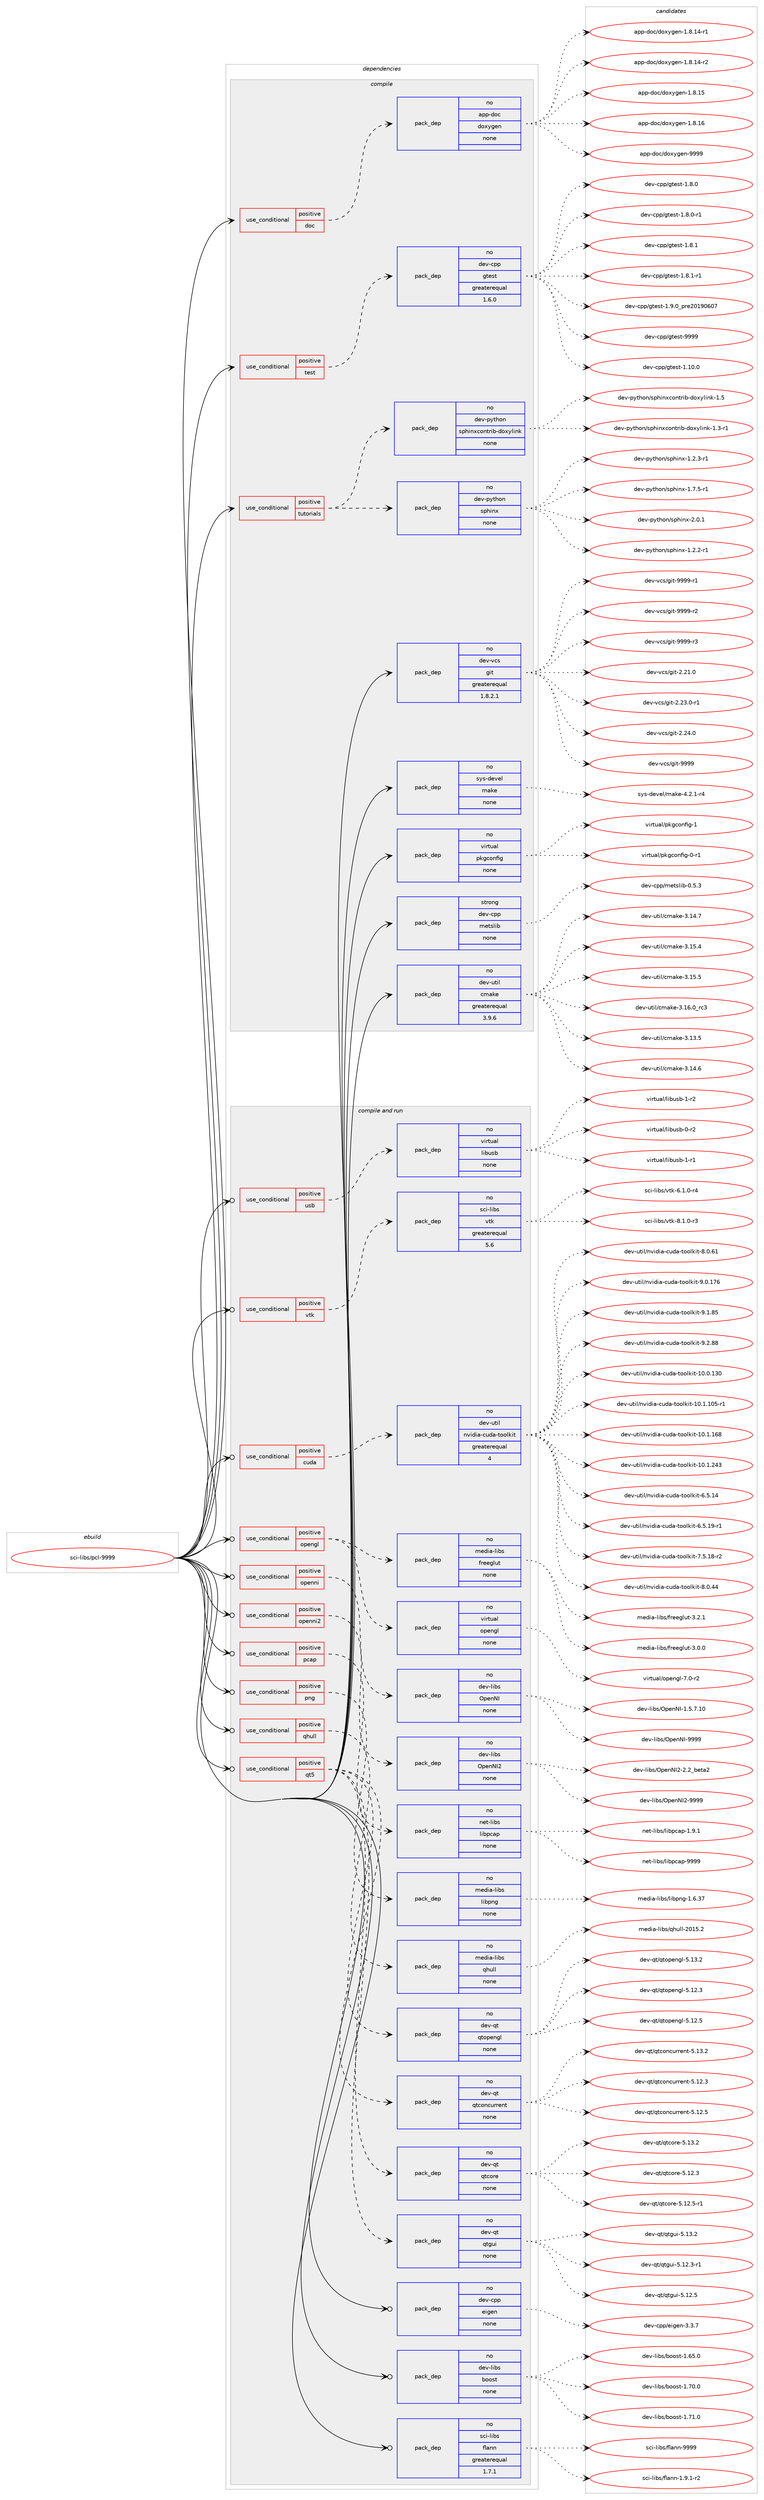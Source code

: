 digraph prolog {

# *************
# Graph options
# *************

newrank=true;
concentrate=true;
compound=true;
graph [rankdir=LR,fontname=Helvetica,fontsize=10,ranksep=1.5];#, ranksep=2.5, nodesep=0.2];
edge  [arrowhead=vee];
node  [fontname=Helvetica,fontsize=10];

# **********
# The ebuild
# **********

subgraph cluster_leftcol {
color=gray;
rank=same;
label=<<i>ebuild</i>>;
id [label="sci-libs/pcl-9999", color=red, width=4, href="../sci-libs/pcl-9999.svg"];
}

# ****************
# The dependencies
# ****************

subgraph cluster_midcol {
color=gray;
label=<<i>dependencies</i>>;
subgraph cluster_compile {
fillcolor="#eeeeee";
style=filled;
label=<<i>compile</i>>;
subgraph cond208588 {
dependency859043 [label=<<TABLE BORDER="0" CELLBORDER="1" CELLSPACING="0" CELLPADDING="4"><TR><TD ROWSPAN="3" CELLPADDING="10">use_conditional</TD></TR><TR><TD>positive</TD></TR><TR><TD>doc</TD></TR></TABLE>>, shape=none, color=red];
subgraph pack635270 {
dependency859044 [label=<<TABLE BORDER="0" CELLBORDER="1" CELLSPACING="0" CELLPADDING="4" WIDTH="220"><TR><TD ROWSPAN="6" CELLPADDING="30">pack_dep</TD></TR><TR><TD WIDTH="110">no</TD></TR><TR><TD>app-doc</TD></TR><TR><TD>doxygen</TD></TR><TR><TD>none</TD></TR><TR><TD></TD></TR></TABLE>>, shape=none, color=blue];
}
dependency859043:e -> dependency859044:w [weight=20,style="dashed",arrowhead="vee"];
}
id:e -> dependency859043:w [weight=20,style="solid",arrowhead="vee"];
subgraph cond208589 {
dependency859045 [label=<<TABLE BORDER="0" CELLBORDER="1" CELLSPACING="0" CELLPADDING="4"><TR><TD ROWSPAN="3" CELLPADDING="10">use_conditional</TD></TR><TR><TD>positive</TD></TR><TR><TD>test</TD></TR></TABLE>>, shape=none, color=red];
subgraph pack635271 {
dependency859046 [label=<<TABLE BORDER="0" CELLBORDER="1" CELLSPACING="0" CELLPADDING="4" WIDTH="220"><TR><TD ROWSPAN="6" CELLPADDING="30">pack_dep</TD></TR><TR><TD WIDTH="110">no</TD></TR><TR><TD>dev-cpp</TD></TR><TR><TD>gtest</TD></TR><TR><TD>greaterequal</TD></TR><TR><TD>1.6.0</TD></TR></TABLE>>, shape=none, color=blue];
}
dependency859045:e -> dependency859046:w [weight=20,style="dashed",arrowhead="vee"];
}
id:e -> dependency859045:w [weight=20,style="solid",arrowhead="vee"];
subgraph cond208590 {
dependency859047 [label=<<TABLE BORDER="0" CELLBORDER="1" CELLSPACING="0" CELLPADDING="4"><TR><TD ROWSPAN="3" CELLPADDING="10">use_conditional</TD></TR><TR><TD>positive</TD></TR><TR><TD>tutorials</TD></TR></TABLE>>, shape=none, color=red];
subgraph pack635272 {
dependency859048 [label=<<TABLE BORDER="0" CELLBORDER="1" CELLSPACING="0" CELLPADDING="4" WIDTH="220"><TR><TD ROWSPAN="6" CELLPADDING="30">pack_dep</TD></TR><TR><TD WIDTH="110">no</TD></TR><TR><TD>dev-python</TD></TR><TR><TD>sphinx</TD></TR><TR><TD>none</TD></TR><TR><TD></TD></TR></TABLE>>, shape=none, color=blue];
}
dependency859047:e -> dependency859048:w [weight=20,style="dashed",arrowhead="vee"];
subgraph pack635273 {
dependency859049 [label=<<TABLE BORDER="0" CELLBORDER="1" CELLSPACING="0" CELLPADDING="4" WIDTH="220"><TR><TD ROWSPAN="6" CELLPADDING="30">pack_dep</TD></TR><TR><TD WIDTH="110">no</TD></TR><TR><TD>dev-python</TD></TR><TR><TD>sphinxcontrib-doxylink</TD></TR><TR><TD>none</TD></TR><TR><TD></TD></TR></TABLE>>, shape=none, color=blue];
}
dependency859047:e -> dependency859049:w [weight=20,style="dashed",arrowhead="vee"];
}
id:e -> dependency859047:w [weight=20,style="solid",arrowhead="vee"];
subgraph pack635274 {
dependency859050 [label=<<TABLE BORDER="0" CELLBORDER="1" CELLSPACING="0" CELLPADDING="4" WIDTH="220"><TR><TD ROWSPAN="6" CELLPADDING="30">pack_dep</TD></TR><TR><TD WIDTH="110">no</TD></TR><TR><TD>dev-util</TD></TR><TR><TD>cmake</TD></TR><TR><TD>greaterequal</TD></TR><TR><TD>3.9.6</TD></TR></TABLE>>, shape=none, color=blue];
}
id:e -> dependency859050:w [weight=20,style="solid",arrowhead="vee"];
subgraph pack635275 {
dependency859051 [label=<<TABLE BORDER="0" CELLBORDER="1" CELLSPACING="0" CELLPADDING="4" WIDTH="220"><TR><TD ROWSPAN="6" CELLPADDING="30">pack_dep</TD></TR><TR><TD WIDTH="110">no</TD></TR><TR><TD>dev-vcs</TD></TR><TR><TD>git</TD></TR><TR><TD>greaterequal</TD></TR><TR><TD>1.8.2.1</TD></TR></TABLE>>, shape=none, color=blue];
}
id:e -> dependency859051:w [weight=20,style="solid",arrowhead="vee"];
subgraph pack635276 {
dependency859052 [label=<<TABLE BORDER="0" CELLBORDER="1" CELLSPACING="0" CELLPADDING="4" WIDTH="220"><TR><TD ROWSPAN="6" CELLPADDING="30">pack_dep</TD></TR><TR><TD WIDTH="110">no</TD></TR><TR><TD>sys-devel</TD></TR><TR><TD>make</TD></TR><TR><TD>none</TD></TR><TR><TD></TD></TR></TABLE>>, shape=none, color=blue];
}
id:e -> dependency859052:w [weight=20,style="solid",arrowhead="vee"];
subgraph pack635277 {
dependency859053 [label=<<TABLE BORDER="0" CELLBORDER="1" CELLSPACING="0" CELLPADDING="4" WIDTH="220"><TR><TD ROWSPAN="6" CELLPADDING="30">pack_dep</TD></TR><TR><TD WIDTH="110">no</TD></TR><TR><TD>virtual</TD></TR><TR><TD>pkgconfig</TD></TR><TR><TD>none</TD></TR><TR><TD></TD></TR></TABLE>>, shape=none, color=blue];
}
id:e -> dependency859053:w [weight=20,style="solid",arrowhead="vee"];
subgraph pack635278 {
dependency859054 [label=<<TABLE BORDER="0" CELLBORDER="1" CELLSPACING="0" CELLPADDING="4" WIDTH="220"><TR><TD ROWSPAN="6" CELLPADDING="30">pack_dep</TD></TR><TR><TD WIDTH="110">strong</TD></TR><TR><TD>dev-cpp</TD></TR><TR><TD>metslib</TD></TR><TR><TD>none</TD></TR><TR><TD></TD></TR></TABLE>>, shape=none, color=blue];
}
id:e -> dependency859054:w [weight=20,style="solid",arrowhead="vee"];
}
subgraph cluster_compileandrun {
fillcolor="#eeeeee";
style=filled;
label=<<i>compile and run</i>>;
subgraph cond208591 {
dependency859055 [label=<<TABLE BORDER="0" CELLBORDER="1" CELLSPACING="0" CELLPADDING="4"><TR><TD ROWSPAN="3" CELLPADDING="10">use_conditional</TD></TR><TR><TD>positive</TD></TR><TR><TD>cuda</TD></TR></TABLE>>, shape=none, color=red];
subgraph pack635279 {
dependency859056 [label=<<TABLE BORDER="0" CELLBORDER="1" CELLSPACING="0" CELLPADDING="4" WIDTH="220"><TR><TD ROWSPAN="6" CELLPADDING="30">pack_dep</TD></TR><TR><TD WIDTH="110">no</TD></TR><TR><TD>dev-util</TD></TR><TR><TD>nvidia-cuda-toolkit</TD></TR><TR><TD>greaterequal</TD></TR><TR><TD>4</TD></TR></TABLE>>, shape=none, color=blue];
}
dependency859055:e -> dependency859056:w [weight=20,style="dashed",arrowhead="vee"];
}
id:e -> dependency859055:w [weight=20,style="solid",arrowhead="odotvee"];
subgraph cond208592 {
dependency859057 [label=<<TABLE BORDER="0" CELLBORDER="1" CELLSPACING="0" CELLPADDING="4"><TR><TD ROWSPAN="3" CELLPADDING="10">use_conditional</TD></TR><TR><TD>positive</TD></TR><TR><TD>opengl</TD></TR></TABLE>>, shape=none, color=red];
subgraph pack635280 {
dependency859058 [label=<<TABLE BORDER="0" CELLBORDER="1" CELLSPACING="0" CELLPADDING="4" WIDTH="220"><TR><TD ROWSPAN="6" CELLPADDING="30">pack_dep</TD></TR><TR><TD WIDTH="110">no</TD></TR><TR><TD>virtual</TD></TR><TR><TD>opengl</TD></TR><TR><TD>none</TD></TR><TR><TD></TD></TR></TABLE>>, shape=none, color=blue];
}
dependency859057:e -> dependency859058:w [weight=20,style="dashed",arrowhead="vee"];
subgraph pack635281 {
dependency859059 [label=<<TABLE BORDER="0" CELLBORDER="1" CELLSPACING="0" CELLPADDING="4" WIDTH="220"><TR><TD ROWSPAN="6" CELLPADDING="30">pack_dep</TD></TR><TR><TD WIDTH="110">no</TD></TR><TR><TD>media-libs</TD></TR><TR><TD>freeglut</TD></TR><TR><TD>none</TD></TR><TR><TD></TD></TR></TABLE>>, shape=none, color=blue];
}
dependency859057:e -> dependency859059:w [weight=20,style="dashed",arrowhead="vee"];
}
id:e -> dependency859057:w [weight=20,style="solid",arrowhead="odotvee"];
subgraph cond208593 {
dependency859060 [label=<<TABLE BORDER="0" CELLBORDER="1" CELLSPACING="0" CELLPADDING="4"><TR><TD ROWSPAN="3" CELLPADDING="10">use_conditional</TD></TR><TR><TD>positive</TD></TR><TR><TD>openni</TD></TR></TABLE>>, shape=none, color=red];
subgraph pack635282 {
dependency859061 [label=<<TABLE BORDER="0" CELLBORDER="1" CELLSPACING="0" CELLPADDING="4" WIDTH="220"><TR><TD ROWSPAN="6" CELLPADDING="30">pack_dep</TD></TR><TR><TD WIDTH="110">no</TD></TR><TR><TD>dev-libs</TD></TR><TR><TD>OpenNI</TD></TR><TR><TD>none</TD></TR><TR><TD></TD></TR></TABLE>>, shape=none, color=blue];
}
dependency859060:e -> dependency859061:w [weight=20,style="dashed",arrowhead="vee"];
}
id:e -> dependency859060:w [weight=20,style="solid",arrowhead="odotvee"];
subgraph cond208594 {
dependency859062 [label=<<TABLE BORDER="0" CELLBORDER="1" CELLSPACING="0" CELLPADDING="4"><TR><TD ROWSPAN="3" CELLPADDING="10">use_conditional</TD></TR><TR><TD>positive</TD></TR><TR><TD>openni2</TD></TR></TABLE>>, shape=none, color=red];
subgraph pack635283 {
dependency859063 [label=<<TABLE BORDER="0" CELLBORDER="1" CELLSPACING="0" CELLPADDING="4" WIDTH="220"><TR><TD ROWSPAN="6" CELLPADDING="30">pack_dep</TD></TR><TR><TD WIDTH="110">no</TD></TR><TR><TD>dev-libs</TD></TR><TR><TD>OpenNI2</TD></TR><TR><TD>none</TD></TR><TR><TD></TD></TR></TABLE>>, shape=none, color=blue];
}
dependency859062:e -> dependency859063:w [weight=20,style="dashed",arrowhead="vee"];
}
id:e -> dependency859062:w [weight=20,style="solid",arrowhead="odotvee"];
subgraph cond208595 {
dependency859064 [label=<<TABLE BORDER="0" CELLBORDER="1" CELLSPACING="0" CELLPADDING="4"><TR><TD ROWSPAN="3" CELLPADDING="10">use_conditional</TD></TR><TR><TD>positive</TD></TR><TR><TD>pcap</TD></TR></TABLE>>, shape=none, color=red];
subgraph pack635284 {
dependency859065 [label=<<TABLE BORDER="0" CELLBORDER="1" CELLSPACING="0" CELLPADDING="4" WIDTH="220"><TR><TD ROWSPAN="6" CELLPADDING="30">pack_dep</TD></TR><TR><TD WIDTH="110">no</TD></TR><TR><TD>net-libs</TD></TR><TR><TD>libpcap</TD></TR><TR><TD>none</TD></TR><TR><TD></TD></TR></TABLE>>, shape=none, color=blue];
}
dependency859064:e -> dependency859065:w [weight=20,style="dashed",arrowhead="vee"];
}
id:e -> dependency859064:w [weight=20,style="solid",arrowhead="odotvee"];
subgraph cond208596 {
dependency859066 [label=<<TABLE BORDER="0" CELLBORDER="1" CELLSPACING="0" CELLPADDING="4"><TR><TD ROWSPAN="3" CELLPADDING="10">use_conditional</TD></TR><TR><TD>positive</TD></TR><TR><TD>png</TD></TR></TABLE>>, shape=none, color=red];
subgraph pack635285 {
dependency859067 [label=<<TABLE BORDER="0" CELLBORDER="1" CELLSPACING="0" CELLPADDING="4" WIDTH="220"><TR><TD ROWSPAN="6" CELLPADDING="30">pack_dep</TD></TR><TR><TD WIDTH="110">no</TD></TR><TR><TD>media-libs</TD></TR><TR><TD>libpng</TD></TR><TR><TD>none</TD></TR><TR><TD></TD></TR></TABLE>>, shape=none, color=blue];
}
dependency859066:e -> dependency859067:w [weight=20,style="dashed",arrowhead="vee"];
}
id:e -> dependency859066:w [weight=20,style="solid",arrowhead="odotvee"];
subgraph cond208597 {
dependency859068 [label=<<TABLE BORDER="0" CELLBORDER="1" CELLSPACING="0" CELLPADDING="4"><TR><TD ROWSPAN="3" CELLPADDING="10">use_conditional</TD></TR><TR><TD>positive</TD></TR><TR><TD>qhull</TD></TR></TABLE>>, shape=none, color=red];
subgraph pack635286 {
dependency859069 [label=<<TABLE BORDER="0" CELLBORDER="1" CELLSPACING="0" CELLPADDING="4" WIDTH="220"><TR><TD ROWSPAN="6" CELLPADDING="30">pack_dep</TD></TR><TR><TD WIDTH="110">no</TD></TR><TR><TD>media-libs</TD></TR><TR><TD>qhull</TD></TR><TR><TD>none</TD></TR><TR><TD></TD></TR></TABLE>>, shape=none, color=blue];
}
dependency859068:e -> dependency859069:w [weight=20,style="dashed",arrowhead="vee"];
}
id:e -> dependency859068:w [weight=20,style="solid",arrowhead="odotvee"];
subgraph cond208598 {
dependency859070 [label=<<TABLE BORDER="0" CELLBORDER="1" CELLSPACING="0" CELLPADDING="4"><TR><TD ROWSPAN="3" CELLPADDING="10">use_conditional</TD></TR><TR><TD>positive</TD></TR><TR><TD>qt5</TD></TR></TABLE>>, shape=none, color=red];
subgraph pack635287 {
dependency859071 [label=<<TABLE BORDER="0" CELLBORDER="1" CELLSPACING="0" CELLPADDING="4" WIDTH="220"><TR><TD ROWSPAN="6" CELLPADDING="30">pack_dep</TD></TR><TR><TD WIDTH="110">no</TD></TR><TR><TD>dev-qt</TD></TR><TR><TD>qtgui</TD></TR><TR><TD>none</TD></TR><TR><TD></TD></TR></TABLE>>, shape=none, color=blue];
}
dependency859070:e -> dependency859071:w [weight=20,style="dashed",arrowhead="vee"];
subgraph pack635288 {
dependency859072 [label=<<TABLE BORDER="0" CELLBORDER="1" CELLSPACING="0" CELLPADDING="4" WIDTH="220"><TR><TD ROWSPAN="6" CELLPADDING="30">pack_dep</TD></TR><TR><TD WIDTH="110">no</TD></TR><TR><TD>dev-qt</TD></TR><TR><TD>qtcore</TD></TR><TR><TD>none</TD></TR><TR><TD></TD></TR></TABLE>>, shape=none, color=blue];
}
dependency859070:e -> dependency859072:w [weight=20,style="dashed",arrowhead="vee"];
subgraph pack635289 {
dependency859073 [label=<<TABLE BORDER="0" CELLBORDER="1" CELLSPACING="0" CELLPADDING="4" WIDTH="220"><TR><TD ROWSPAN="6" CELLPADDING="30">pack_dep</TD></TR><TR><TD WIDTH="110">no</TD></TR><TR><TD>dev-qt</TD></TR><TR><TD>qtconcurrent</TD></TR><TR><TD>none</TD></TR><TR><TD></TD></TR></TABLE>>, shape=none, color=blue];
}
dependency859070:e -> dependency859073:w [weight=20,style="dashed",arrowhead="vee"];
subgraph pack635290 {
dependency859074 [label=<<TABLE BORDER="0" CELLBORDER="1" CELLSPACING="0" CELLPADDING="4" WIDTH="220"><TR><TD ROWSPAN="6" CELLPADDING="30">pack_dep</TD></TR><TR><TD WIDTH="110">no</TD></TR><TR><TD>dev-qt</TD></TR><TR><TD>qtopengl</TD></TR><TR><TD>none</TD></TR><TR><TD></TD></TR></TABLE>>, shape=none, color=blue];
}
dependency859070:e -> dependency859074:w [weight=20,style="dashed",arrowhead="vee"];
}
id:e -> dependency859070:w [weight=20,style="solid",arrowhead="odotvee"];
subgraph cond208599 {
dependency859075 [label=<<TABLE BORDER="0" CELLBORDER="1" CELLSPACING="0" CELLPADDING="4"><TR><TD ROWSPAN="3" CELLPADDING="10">use_conditional</TD></TR><TR><TD>positive</TD></TR><TR><TD>usb</TD></TR></TABLE>>, shape=none, color=red];
subgraph pack635291 {
dependency859076 [label=<<TABLE BORDER="0" CELLBORDER="1" CELLSPACING="0" CELLPADDING="4" WIDTH="220"><TR><TD ROWSPAN="6" CELLPADDING="30">pack_dep</TD></TR><TR><TD WIDTH="110">no</TD></TR><TR><TD>virtual</TD></TR><TR><TD>libusb</TD></TR><TR><TD>none</TD></TR><TR><TD></TD></TR></TABLE>>, shape=none, color=blue];
}
dependency859075:e -> dependency859076:w [weight=20,style="dashed",arrowhead="vee"];
}
id:e -> dependency859075:w [weight=20,style="solid",arrowhead="odotvee"];
subgraph cond208600 {
dependency859077 [label=<<TABLE BORDER="0" CELLBORDER="1" CELLSPACING="0" CELLPADDING="4"><TR><TD ROWSPAN="3" CELLPADDING="10">use_conditional</TD></TR><TR><TD>positive</TD></TR><TR><TD>vtk</TD></TR></TABLE>>, shape=none, color=red];
subgraph pack635292 {
dependency859078 [label=<<TABLE BORDER="0" CELLBORDER="1" CELLSPACING="0" CELLPADDING="4" WIDTH="220"><TR><TD ROWSPAN="6" CELLPADDING="30">pack_dep</TD></TR><TR><TD WIDTH="110">no</TD></TR><TR><TD>sci-libs</TD></TR><TR><TD>vtk</TD></TR><TR><TD>greaterequal</TD></TR><TR><TD>5.6</TD></TR></TABLE>>, shape=none, color=blue];
}
dependency859077:e -> dependency859078:w [weight=20,style="dashed",arrowhead="vee"];
}
id:e -> dependency859077:w [weight=20,style="solid",arrowhead="odotvee"];
subgraph pack635293 {
dependency859079 [label=<<TABLE BORDER="0" CELLBORDER="1" CELLSPACING="0" CELLPADDING="4" WIDTH="220"><TR><TD ROWSPAN="6" CELLPADDING="30">pack_dep</TD></TR><TR><TD WIDTH="110">no</TD></TR><TR><TD>dev-cpp</TD></TR><TR><TD>eigen</TD></TR><TR><TD>none</TD></TR><TR><TD></TD></TR></TABLE>>, shape=none, color=blue];
}
id:e -> dependency859079:w [weight=20,style="solid",arrowhead="odotvee"];
subgraph pack635294 {
dependency859080 [label=<<TABLE BORDER="0" CELLBORDER="1" CELLSPACING="0" CELLPADDING="4" WIDTH="220"><TR><TD ROWSPAN="6" CELLPADDING="30">pack_dep</TD></TR><TR><TD WIDTH="110">no</TD></TR><TR><TD>dev-libs</TD></TR><TR><TD>boost</TD></TR><TR><TD>none</TD></TR><TR><TD></TD></TR></TABLE>>, shape=none, color=blue];
}
id:e -> dependency859080:w [weight=20,style="solid",arrowhead="odotvee"];
subgraph pack635295 {
dependency859081 [label=<<TABLE BORDER="0" CELLBORDER="1" CELLSPACING="0" CELLPADDING="4" WIDTH="220"><TR><TD ROWSPAN="6" CELLPADDING="30">pack_dep</TD></TR><TR><TD WIDTH="110">no</TD></TR><TR><TD>sci-libs</TD></TR><TR><TD>flann</TD></TR><TR><TD>greaterequal</TD></TR><TR><TD>1.7.1</TD></TR></TABLE>>, shape=none, color=blue];
}
id:e -> dependency859081:w [weight=20,style="solid",arrowhead="odotvee"];
}
subgraph cluster_run {
fillcolor="#eeeeee";
style=filled;
label=<<i>run</i>>;
}
}

# **************
# The candidates
# **************

subgraph cluster_choices {
rank=same;
color=gray;
label=<<i>candidates</i>>;

subgraph choice635270 {
color=black;
nodesep=1;
choice97112112451001119947100111120121103101110454946564649524511449 [label="app-doc/doxygen-1.8.14-r1", color=red, width=4,href="../app-doc/doxygen-1.8.14-r1.svg"];
choice97112112451001119947100111120121103101110454946564649524511450 [label="app-doc/doxygen-1.8.14-r2", color=red, width=4,href="../app-doc/doxygen-1.8.14-r2.svg"];
choice9711211245100111994710011112012110310111045494656464953 [label="app-doc/doxygen-1.8.15", color=red, width=4,href="../app-doc/doxygen-1.8.15.svg"];
choice9711211245100111994710011112012110310111045494656464954 [label="app-doc/doxygen-1.8.16", color=red, width=4,href="../app-doc/doxygen-1.8.16.svg"];
choice971121124510011199471001111201211031011104557575757 [label="app-doc/doxygen-9999", color=red, width=4,href="../app-doc/doxygen-9999.svg"];
dependency859044:e -> choice97112112451001119947100111120121103101110454946564649524511449:w [style=dotted,weight="100"];
dependency859044:e -> choice97112112451001119947100111120121103101110454946564649524511450:w [style=dotted,weight="100"];
dependency859044:e -> choice9711211245100111994710011112012110310111045494656464953:w [style=dotted,weight="100"];
dependency859044:e -> choice9711211245100111994710011112012110310111045494656464954:w [style=dotted,weight="100"];
dependency859044:e -> choice971121124510011199471001111201211031011104557575757:w [style=dotted,weight="100"];
}
subgraph choice635271 {
color=black;
nodesep=1;
choice10010111845991121124710311610111511645494649484648 [label="dev-cpp/gtest-1.10.0", color=red, width=4,href="../dev-cpp/gtest-1.10.0.svg"];
choice100101118459911211247103116101115116454946564648 [label="dev-cpp/gtest-1.8.0", color=red, width=4,href="../dev-cpp/gtest-1.8.0.svg"];
choice1001011184599112112471031161011151164549465646484511449 [label="dev-cpp/gtest-1.8.0-r1", color=red, width=4,href="../dev-cpp/gtest-1.8.0-r1.svg"];
choice100101118459911211247103116101115116454946564649 [label="dev-cpp/gtest-1.8.1", color=red, width=4,href="../dev-cpp/gtest-1.8.1.svg"];
choice1001011184599112112471031161011151164549465646494511449 [label="dev-cpp/gtest-1.8.1-r1", color=red, width=4,href="../dev-cpp/gtest-1.8.1-r1.svg"];
choice100101118459911211247103116101115116454946574648951121141015048495748544855 [label="dev-cpp/gtest-1.9.0_pre20190607", color=red, width=4,href="../dev-cpp/gtest-1.9.0_pre20190607.svg"];
choice1001011184599112112471031161011151164557575757 [label="dev-cpp/gtest-9999", color=red, width=4,href="../dev-cpp/gtest-9999.svg"];
dependency859046:e -> choice10010111845991121124710311610111511645494649484648:w [style=dotted,weight="100"];
dependency859046:e -> choice100101118459911211247103116101115116454946564648:w [style=dotted,weight="100"];
dependency859046:e -> choice1001011184599112112471031161011151164549465646484511449:w [style=dotted,weight="100"];
dependency859046:e -> choice100101118459911211247103116101115116454946564649:w [style=dotted,weight="100"];
dependency859046:e -> choice1001011184599112112471031161011151164549465646494511449:w [style=dotted,weight="100"];
dependency859046:e -> choice100101118459911211247103116101115116454946574648951121141015048495748544855:w [style=dotted,weight="100"];
dependency859046:e -> choice1001011184599112112471031161011151164557575757:w [style=dotted,weight="100"];
}
subgraph choice635272 {
color=black;
nodesep=1;
choice10010111845112121116104111110471151121041051101204549465046504511449 [label="dev-python/sphinx-1.2.2-r1", color=red, width=4,href="../dev-python/sphinx-1.2.2-r1.svg"];
choice10010111845112121116104111110471151121041051101204549465046514511449 [label="dev-python/sphinx-1.2.3-r1", color=red, width=4,href="../dev-python/sphinx-1.2.3-r1.svg"];
choice10010111845112121116104111110471151121041051101204549465546534511449 [label="dev-python/sphinx-1.7.5-r1", color=red, width=4,href="../dev-python/sphinx-1.7.5-r1.svg"];
choice1001011184511212111610411111047115112104105110120455046484649 [label="dev-python/sphinx-2.0.1", color=red, width=4,href="../dev-python/sphinx-2.0.1.svg"];
dependency859048:e -> choice10010111845112121116104111110471151121041051101204549465046504511449:w [style=dotted,weight="100"];
dependency859048:e -> choice10010111845112121116104111110471151121041051101204549465046514511449:w [style=dotted,weight="100"];
dependency859048:e -> choice10010111845112121116104111110471151121041051101204549465546534511449:w [style=dotted,weight="100"];
dependency859048:e -> choice1001011184511212111610411111047115112104105110120455046484649:w [style=dotted,weight="100"];
}
subgraph choice635273 {
color=black;
nodesep=1;
choice1001011184511212111610411111047115112104105110120991111101161141059845100111120121108105110107454946514511449 [label="dev-python/sphinxcontrib-doxylink-1.3-r1", color=red, width=4,href="../dev-python/sphinxcontrib-doxylink-1.3-r1.svg"];
choice100101118451121211161041111104711511210410511012099111110116114105984510011112012110810511010745494653 [label="dev-python/sphinxcontrib-doxylink-1.5", color=red, width=4,href="../dev-python/sphinxcontrib-doxylink-1.5.svg"];
dependency859049:e -> choice1001011184511212111610411111047115112104105110120991111101161141059845100111120121108105110107454946514511449:w [style=dotted,weight="100"];
dependency859049:e -> choice100101118451121211161041111104711511210410511012099111110116114105984510011112012110810511010745494653:w [style=dotted,weight="100"];
}
subgraph choice635274 {
color=black;
nodesep=1;
choice1001011184511711610510847991099710710145514649514653 [label="dev-util/cmake-3.13.5", color=red, width=4,href="../dev-util/cmake-3.13.5.svg"];
choice1001011184511711610510847991099710710145514649524654 [label="dev-util/cmake-3.14.6", color=red, width=4,href="../dev-util/cmake-3.14.6.svg"];
choice1001011184511711610510847991099710710145514649524655 [label="dev-util/cmake-3.14.7", color=red, width=4,href="../dev-util/cmake-3.14.7.svg"];
choice1001011184511711610510847991099710710145514649534652 [label="dev-util/cmake-3.15.4", color=red, width=4,href="../dev-util/cmake-3.15.4.svg"];
choice1001011184511711610510847991099710710145514649534653 [label="dev-util/cmake-3.15.5", color=red, width=4,href="../dev-util/cmake-3.15.5.svg"];
choice1001011184511711610510847991099710710145514649544648951149951 [label="dev-util/cmake-3.16.0_rc3", color=red, width=4,href="../dev-util/cmake-3.16.0_rc3.svg"];
dependency859050:e -> choice1001011184511711610510847991099710710145514649514653:w [style=dotted,weight="100"];
dependency859050:e -> choice1001011184511711610510847991099710710145514649524654:w [style=dotted,weight="100"];
dependency859050:e -> choice1001011184511711610510847991099710710145514649524655:w [style=dotted,weight="100"];
dependency859050:e -> choice1001011184511711610510847991099710710145514649534652:w [style=dotted,weight="100"];
dependency859050:e -> choice1001011184511711610510847991099710710145514649534653:w [style=dotted,weight="100"];
dependency859050:e -> choice1001011184511711610510847991099710710145514649544648951149951:w [style=dotted,weight="100"];
}
subgraph choice635275 {
color=black;
nodesep=1;
choice10010111845118991154710310511645504650494648 [label="dev-vcs/git-2.21.0", color=red, width=4,href="../dev-vcs/git-2.21.0.svg"];
choice100101118451189911547103105116455046505146484511449 [label="dev-vcs/git-2.23.0-r1", color=red, width=4,href="../dev-vcs/git-2.23.0-r1.svg"];
choice10010111845118991154710310511645504650524648 [label="dev-vcs/git-2.24.0", color=red, width=4,href="../dev-vcs/git-2.24.0.svg"];
choice1001011184511899115471031051164557575757 [label="dev-vcs/git-9999", color=red, width=4,href="../dev-vcs/git-9999.svg"];
choice10010111845118991154710310511645575757574511449 [label="dev-vcs/git-9999-r1", color=red, width=4,href="../dev-vcs/git-9999-r1.svg"];
choice10010111845118991154710310511645575757574511450 [label="dev-vcs/git-9999-r2", color=red, width=4,href="../dev-vcs/git-9999-r2.svg"];
choice10010111845118991154710310511645575757574511451 [label="dev-vcs/git-9999-r3", color=red, width=4,href="../dev-vcs/git-9999-r3.svg"];
dependency859051:e -> choice10010111845118991154710310511645504650494648:w [style=dotted,weight="100"];
dependency859051:e -> choice100101118451189911547103105116455046505146484511449:w [style=dotted,weight="100"];
dependency859051:e -> choice10010111845118991154710310511645504650524648:w [style=dotted,weight="100"];
dependency859051:e -> choice1001011184511899115471031051164557575757:w [style=dotted,weight="100"];
dependency859051:e -> choice10010111845118991154710310511645575757574511449:w [style=dotted,weight="100"];
dependency859051:e -> choice10010111845118991154710310511645575757574511450:w [style=dotted,weight="100"];
dependency859051:e -> choice10010111845118991154710310511645575757574511451:w [style=dotted,weight="100"];
}
subgraph choice635276 {
color=black;
nodesep=1;
choice1151211154510010111810110847109971071014552465046494511452 [label="sys-devel/make-4.2.1-r4", color=red, width=4,href="../sys-devel/make-4.2.1-r4.svg"];
dependency859052:e -> choice1151211154510010111810110847109971071014552465046494511452:w [style=dotted,weight="100"];
}
subgraph choice635277 {
color=black;
nodesep=1;
choice11810511411611797108471121071039911111010210510345484511449 [label="virtual/pkgconfig-0-r1", color=red, width=4,href="../virtual/pkgconfig-0-r1.svg"];
choice1181051141161179710847112107103991111101021051034549 [label="virtual/pkgconfig-1", color=red, width=4,href="../virtual/pkgconfig-1.svg"];
dependency859053:e -> choice11810511411611797108471121071039911111010210510345484511449:w [style=dotted,weight="100"];
dependency859053:e -> choice1181051141161179710847112107103991111101021051034549:w [style=dotted,weight="100"];
}
subgraph choice635278 {
color=black;
nodesep=1;
choice10010111845991121124710910111611510810598454846534651 [label="dev-cpp/metslib-0.5.3", color=red, width=4,href="../dev-cpp/metslib-0.5.3.svg"];
dependency859054:e -> choice10010111845991121124710910111611510810598454846534651:w [style=dotted,weight="100"];
}
subgraph choice635279 {
color=black;
nodesep=1;
choice10010111845117116105108471101181051001059745991171009745116111111108107105116454948464846495148 [label="dev-util/nvidia-cuda-toolkit-10.0.130", color=red, width=4,href="../dev-util/nvidia-cuda-toolkit-10.0.130.svg"];
choice100101118451171161051084711011810510010597459911710097451161111111081071051164549484649464948534511449 [label="dev-util/nvidia-cuda-toolkit-10.1.105-r1", color=red, width=4,href="../dev-util/nvidia-cuda-toolkit-10.1.105-r1.svg"];
choice10010111845117116105108471101181051001059745991171009745116111111108107105116454948464946495456 [label="dev-util/nvidia-cuda-toolkit-10.1.168", color=red, width=4,href="../dev-util/nvidia-cuda-toolkit-10.1.168.svg"];
choice10010111845117116105108471101181051001059745991171009745116111111108107105116454948464946505251 [label="dev-util/nvidia-cuda-toolkit-10.1.243", color=red, width=4,href="../dev-util/nvidia-cuda-toolkit-10.1.243.svg"];
choice1001011184511711610510847110118105100105974599117100974511611111110810710511645544653464952 [label="dev-util/nvidia-cuda-toolkit-6.5.14", color=red, width=4,href="../dev-util/nvidia-cuda-toolkit-6.5.14.svg"];
choice10010111845117116105108471101181051001059745991171009745116111111108107105116455446534649574511449 [label="dev-util/nvidia-cuda-toolkit-6.5.19-r1", color=red, width=4,href="../dev-util/nvidia-cuda-toolkit-6.5.19-r1.svg"];
choice10010111845117116105108471101181051001059745991171009745116111111108107105116455546534649564511450 [label="dev-util/nvidia-cuda-toolkit-7.5.18-r2", color=red, width=4,href="../dev-util/nvidia-cuda-toolkit-7.5.18-r2.svg"];
choice1001011184511711610510847110118105100105974599117100974511611111110810710511645564648465252 [label="dev-util/nvidia-cuda-toolkit-8.0.44", color=red, width=4,href="../dev-util/nvidia-cuda-toolkit-8.0.44.svg"];
choice1001011184511711610510847110118105100105974599117100974511611111110810710511645564648465449 [label="dev-util/nvidia-cuda-toolkit-8.0.61", color=red, width=4,href="../dev-util/nvidia-cuda-toolkit-8.0.61.svg"];
choice100101118451171161051084711011810510010597459911710097451161111111081071051164557464846495554 [label="dev-util/nvidia-cuda-toolkit-9.0.176", color=red, width=4,href="../dev-util/nvidia-cuda-toolkit-9.0.176.svg"];
choice1001011184511711610510847110118105100105974599117100974511611111110810710511645574649465653 [label="dev-util/nvidia-cuda-toolkit-9.1.85", color=red, width=4,href="../dev-util/nvidia-cuda-toolkit-9.1.85.svg"];
choice1001011184511711610510847110118105100105974599117100974511611111110810710511645574650465656 [label="dev-util/nvidia-cuda-toolkit-9.2.88", color=red, width=4,href="../dev-util/nvidia-cuda-toolkit-9.2.88.svg"];
dependency859056:e -> choice10010111845117116105108471101181051001059745991171009745116111111108107105116454948464846495148:w [style=dotted,weight="100"];
dependency859056:e -> choice100101118451171161051084711011810510010597459911710097451161111111081071051164549484649464948534511449:w [style=dotted,weight="100"];
dependency859056:e -> choice10010111845117116105108471101181051001059745991171009745116111111108107105116454948464946495456:w [style=dotted,weight="100"];
dependency859056:e -> choice10010111845117116105108471101181051001059745991171009745116111111108107105116454948464946505251:w [style=dotted,weight="100"];
dependency859056:e -> choice1001011184511711610510847110118105100105974599117100974511611111110810710511645544653464952:w [style=dotted,weight="100"];
dependency859056:e -> choice10010111845117116105108471101181051001059745991171009745116111111108107105116455446534649574511449:w [style=dotted,weight="100"];
dependency859056:e -> choice10010111845117116105108471101181051001059745991171009745116111111108107105116455546534649564511450:w [style=dotted,weight="100"];
dependency859056:e -> choice1001011184511711610510847110118105100105974599117100974511611111110810710511645564648465252:w [style=dotted,weight="100"];
dependency859056:e -> choice1001011184511711610510847110118105100105974599117100974511611111110810710511645564648465449:w [style=dotted,weight="100"];
dependency859056:e -> choice100101118451171161051084711011810510010597459911710097451161111111081071051164557464846495554:w [style=dotted,weight="100"];
dependency859056:e -> choice1001011184511711610510847110118105100105974599117100974511611111110810710511645574649465653:w [style=dotted,weight="100"];
dependency859056:e -> choice1001011184511711610510847110118105100105974599117100974511611111110810710511645574650465656:w [style=dotted,weight="100"];
}
subgraph choice635280 {
color=black;
nodesep=1;
choice1181051141161179710847111112101110103108455546484511450 [label="virtual/opengl-7.0-r2", color=red, width=4,href="../virtual/opengl-7.0-r2.svg"];
dependency859058:e -> choice1181051141161179710847111112101110103108455546484511450:w [style=dotted,weight="100"];
}
subgraph choice635281 {
color=black;
nodesep=1;
choice10910110010597451081059811547102114101101103108117116455146484648 [label="media-libs/freeglut-3.0.0", color=red, width=4,href="../media-libs/freeglut-3.0.0.svg"];
choice10910110010597451081059811547102114101101103108117116455146504649 [label="media-libs/freeglut-3.2.1", color=red, width=4,href="../media-libs/freeglut-3.2.1.svg"];
dependency859059:e -> choice10910110010597451081059811547102114101101103108117116455146484648:w [style=dotted,weight="100"];
dependency859059:e -> choice10910110010597451081059811547102114101101103108117116455146504649:w [style=dotted,weight="100"];
}
subgraph choice635282 {
color=black;
nodesep=1;
choice100101118451081059811547791121011107873454946534655464948 [label="dev-libs/OpenNI-1.5.7.10", color=red, width=4,href="../dev-libs/OpenNI-1.5.7.10.svg"];
choice1001011184510810598115477911210111078734557575757 [label="dev-libs/OpenNI-9999", color=red, width=4,href="../dev-libs/OpenNI-9999.svg"];
dependency859061:e -> choice100101118451081059811547791121011107873454946534655464948:w [style=dotted,weight="100"];
dependency859061:e -> choice1001011184510810598115477911210111078734557575757:w [style=dotted,weight="100"];
}
subgraph choice635283 {
color=black;
nodesep=1;
choice100101118451081059811547791121011107873504550465095981011169750 [label="dev-libs/OpenNI2-2.2_beta2", color=red, width=4,href="../dev-libs/OpenNI2-2.2_beta2.svg"];
choice100101118451081059811547791121011107873504557575757 [label="dev-libs/OpenNI2-9999", color=red, width=4,href="../dev-libs/OpenNI2-9999.svg"];
dependency859063:e -> choice100101118451081059811547791121011107873504550465095981011169750:w [style=dotted,weight="100"];
dependency859063:e -> choice100101118451081059811547791121011107873504557575757:w [style=dotted,weight="100"];
}
subgraph choice635284 {
color=black;
nodesep=1;
choice110101116451081059811547108105981129997112454946574649 [label="net-libs/libpcap-1.9.1", color=red, width=4,href="../net-libs/libpcap-1.9.1.svg"];
choice1101011164510810598115471081059811299971124557575757 [label="net-libs/libpcap-9999", color=red, width=4,href="../net-libs/libpcap-9999.svg"];
dependency859065:e -> choice110101116451081059811547108105981129997112454946574649:w [style=dotted,weight="100"];
dependency859065:e -> choice1101011164510810598115471081059811299971124557575757:w [style=dotted,weight="100"];
}
subgraph choice635285 {
color=black;
nodesep=1;
choice109101100105974510810598115471081059811211010345494654465155 [label="media-libs/libpng-1.6.37", color=red, width=4,href="../media-libs/libpng-1.6.37.svg"];
dependency859067:e -> choice109101100105974510810598115471081059811211010345494654465155:w [style=dotted,weight="100"];
}
subgraph choice635286 {
color=black;
nodesep=1;
choice1091011001059745108105981154711310411710810845504849534650 [label="media-libs/qhull-2015.2", color=red, width=4,href="../media-libs/qhull-2015.2.svg"];
dependency859069:e -> choice1091011001059745108105981154711310411710810845504849534650:w [style=dotted,weight="100"];
}
subgraph choice635287 {
color=black;
nodesep=1;
choice1001011184511311647113116103117105455346495046514511449 [label="dev-qt/qtgui-5.12.3-r1", color=red, width=4,href="../dev-qt/qtgui-5.12.3-r1.svg"];
choice100101118451131164711311610311710545534649504653 [label="dev-qt/qtgui-5.12.5", color=red, width=4,href="../dev-qt/qtgui-5.12.5.svg"];
choice100101118451131164711311610311710545534649514650 [label="dev-qt/qtgui-5.13.2", color=red, width=4,href="../dev-qt/qtgui-5.13.2.svg"];
dependency859071:e -> choice1001011184511311647113116103117105455346495046514511449:w [style=dotted,weight="100"];
dependency859071:e -> choice100101118451131164711311610311710545534649504653:w [style=dotted,weight="100"];
dependency859071:e -> choice100101118451131164711311610311710545534649514650:w [style=dotted,weight="100"];
}
subgraph choice635288 {
color=black;
nodesep=1;
choice10010111845113116471131169911111410145534649504651 [label="dev-qt/qtcore-5.12.3", color=red, width=4,href="../dev-qt/qtcore-5.12.3.svg"];
choice100101118451131164711311699111114101455346495046534511449 [label="dev-qt/qtcore-5.12.5-r1", color=red, width=4,href="../dev-qt/qtcore-5.12.5-r1.svg"];
choice10010111845113116471131169911111410145534649514650 [label="dev-qt/qtcore-5.13.2", color=red, width=4,href="../dev-qt/qtcore-5.13.2.svg"];
dependency859072:e -> choice10010111845113116471131169911111410145534649504651:w [style=dotted,weight="100"];
dependency859072:e -> choice100101118451131164711311699111114101455346495046534511449:w [style=dotted,weight="100"];
dependency859072:e -> choice10010111845113116471131169911111410145534649514650:w [style=dotted,weight="100"];
}
subgraph choice635289 {
color=black;
nodesep=1;
choice1001011184511311647113116991111109911711411410111011645534649504651 [label="dev-qt/qtconcurrent-5.12.3", color=red, width=4,href="../dev-qt/qtconcurrent-5.12.3.svg"];
choice1001011184511311647113116991111109911711411410111011645534649504653 [label="dev-qt/qtconcurrent-5.12.5", color=red, width=4,href="../dev-qt/qtconcurrent-5.12.5.svg"];
choice1001011184511311647113116991111109911711411410111011645534649514650 [label="dev-qt/qtconcurrent-5.13.2", color=red, width=4,href="../dev-qt/qtconcurrent-5.13.2.svg"];
dependency859073:e -> choice1001011184511311647113116991111109911711411410111011645534649504651:w [style=dotted,weight="100"];
dependency859073:e -> choice1001011184511311647113116991111109911711411410111011645534649504653:w [style=dotted,weight="100"];
dependency859073:e -> choice1001011184511311647113116991111109911711411410111011645534649514650:w [style=dotted,weight="100"];
}
subgraph choice635290 {
color=black;
nodesep=1;
choice100101118451131164711311611111210111010310845534649504651 [label="dev-qt/qtopengl-5.12.3", color=red, width=4,href="../dev-qt/qtopengl-5.12.3.svg"];
choice100101118451131164711311611111210111010310845534649504653 [label="dev-qt/qtopengl-5.12.5", color=red, width=4,href="../dev-qt/qtopengl-5.12.5.svg"];
choice100101118451131164711311611111210111010310845534649514650 [label="dev-qt/qtopengl-5.13.2", color=red, width=4,href="../dev-qt/qtopengl-5.13.2.svg"];
dependency859074:e -> choice100101118451131164711311611111210111010310845534649504651:w [style=dotted,weight="100"];
dependency859074:e -> choice100101118451131164711311611111210111010310845534649504653:w [style=dotted,weight="100"];
dependency859074:e -> choice100101118451131164711311611111210111010310845534649514650:w [style=dotted,weight="100"];
}
subgraph choice635291 {
color=black;
nodesep=1;
choice1181051141161179710847108105981171159845484511450 [label="virtual/libusb-0-r2", color=red, width=4,href="../virtual/libusb-0-r2.svg"];
choice1181051141161179710847108105981171159845494511449 [label="virtual/libusb-1-r1", color=red, width=4,href="../virtual/libusb-1-r1.svg"];
choice1181051141161179710847108105981171159845494511450 [label="virtual/libusb-1-r2", color=red, width=4,href="../virtual/libusb-1-r2.svg"];
dependency859076:e -> choice1181051141161179710847108105981171159845484511450:w [style=dotted,weight="100"];
dependency859076:e -> choice1181051141161179710847108105981171159845494511449:w [style=dotted,weight="100"];
dependency859076:e -> choice1181051141161179710847108105981171159845494511450:w [style=dotted,weight="100"];
}
subgraph choice635292 {
color=black;
nodesep=1;
choice115991054510810598115471181161074554464946484511452 [label="sci-libs/vtk-6.1.0-r4", color=red, width=4,href="../sci-libs/vtk-6.1.0-r4.svg"];
choice115991054510810598115471181161074556464946484511451 [label="sci-libs/vtk-8.1.0-r3", color=red, width=4,href="../sci-libs/vtk-8.1.0-r3.svg"];
dependency859078:e -> choice115991054510810598115471181161074554464946484511452:w [style=dotted,weight="100"];
dependency859078:e -> choice115991054510810598115471181161074556464946484511451:w [style=dotted,weight="100"];
}
subgraph choice635293 {
color=black;
nodesep=1;
choice100101118459911211247101105103101110455146514655 [label="dev-cpp/eigen-3.3.7", color=red, width=4,href="../dev-cpp/eigen-3.3.7.svg"];
dependency859079:e -> choice100101118459911211247101105103101110455146514655:w [style=dotted,weight="100"];
}
subgraph choice635294 {
color=black;
nodesep=1;
choice1001011184510810598115479811111111511645494654534648 [label="dev-libs/boost-1.65.0", color=red, width=4,href="../dev-libs/boost-1.65.0.svg"];
choice1001011184510810598115479811111111511645494655484648 [label="dev-libs/boost-1.70.0", color=red, width=4,href="../dev-libs/boost-1.70.0.svg"];
choice1001011184510810598115479811111111511645494655494648 [label="dev-libs/boost-1.71.0", color=red, width=4,href="../dev-libs/boost-1.71.0.svg"];
dependency859080:e -> choice1001011184510810598115479811111111511645494654534648:w [style=dotted,weight="100"];
dependency859080:e -> choice1001011184510810598115479811111111511645494655484648:w [style=dotted,weight="100"];
dependency859080:e -> choice1001011184510810598115479811111111511645494655494648:w [style=dotted,weight="100"];
}
subgraph choice635295 {
color=black;
nodesep=1;
choice11599105451081059811547102108971101104549465746494511450 [label="sci-libs/flann-1.9.1-r2", color=red, width=4,href="../sci-libs/flann-1.9.1-r2.svg"];
choice11599105451081059811547102108971101104557575757 [label="sci-libs/flann-9999", color=red, width=4,href="../sci-libs/flann-9999.svg"];
dependency859081:e -> choice11599105451081059811547102108971101104549465746494511450:w [style=dotted,weight="100"];
dependency859081:e -> choice11599105451081059811547102108971101104557575757:w [style=dotted,weight="100"];
}
}

}
